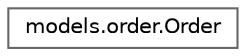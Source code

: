 digraph "Graphical Class Hierarchy"
{
 // LATEX_PDF_SIZE
  bgcolor="transparent";
  edge [fontname=Helvetica,fontsize=10,labelfontname=Helvetica,labelfontsize=10];
  node [fontname=Helvetica,fontsize=10,shape=box,height=0.2,width=0.4];
  rankdir="LR";
  Node0 [id="Node000000",label="models.order.Order",height=0.2,width=0.4,color="grey40", fillcolor="white", style="filled",URL="$classmodels_1_1order_1_1_order.html",tooltip="Represents an order placed by a customer in the Fresh Harvest Veggies system."];
}
